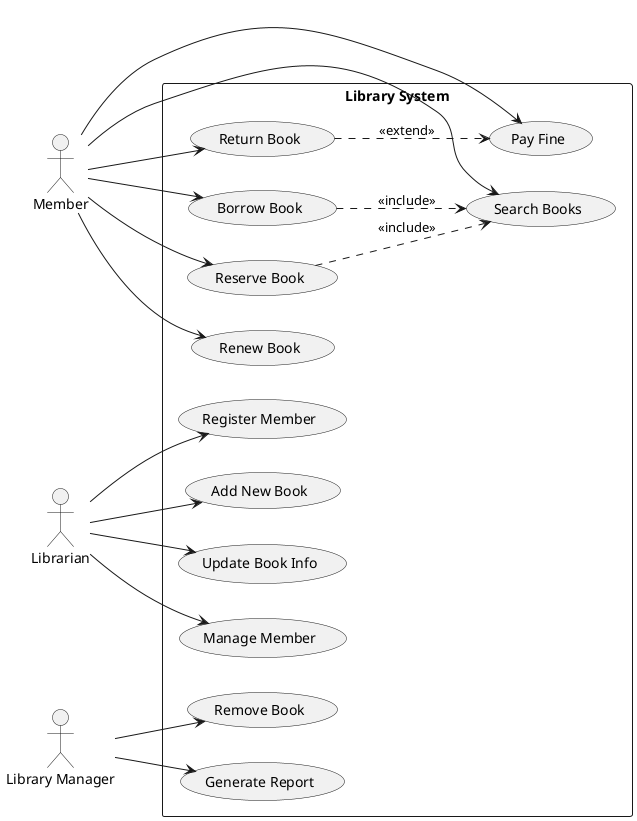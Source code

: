 @startuml Library System

left to right direction
skinparam packageStyle rectangle

actor Member as m
actor Librarian as l
actor "Library Manager" as mgr

rectangle "Library System" {
    usecase "Register Member" as UC1
    usecase "Search Books" as UC2
    usecase "Borrow Book" as UC3
    usecase "Return Book" as UC4
    usecase "Reserve Book" as UC5
    usecase "Renew Book" as UC6
    usecase "Pay Fine" as UC7
    usecase "Add New Book" as UC8
    usecase "Remove Book" as UC9
    usecase "Update Book Info" as UC10
    usecase "Generate Report" as UC11
    usecase "Manage Member" as UC12
}

m --> UC2
m --> UC3
m --> UC4
m --> UC5
m --> UC6
m --> UC7

l --> UC1
l --> UC8
l --> UC10
l --> UC12

mgr --> UC9
mgr --> UC11

UC3 ..> UC2 : <<include>>
UC5 ..> UC2 : <<include>>
UC4 ..> UC7 : <<extend>>

@enduml
